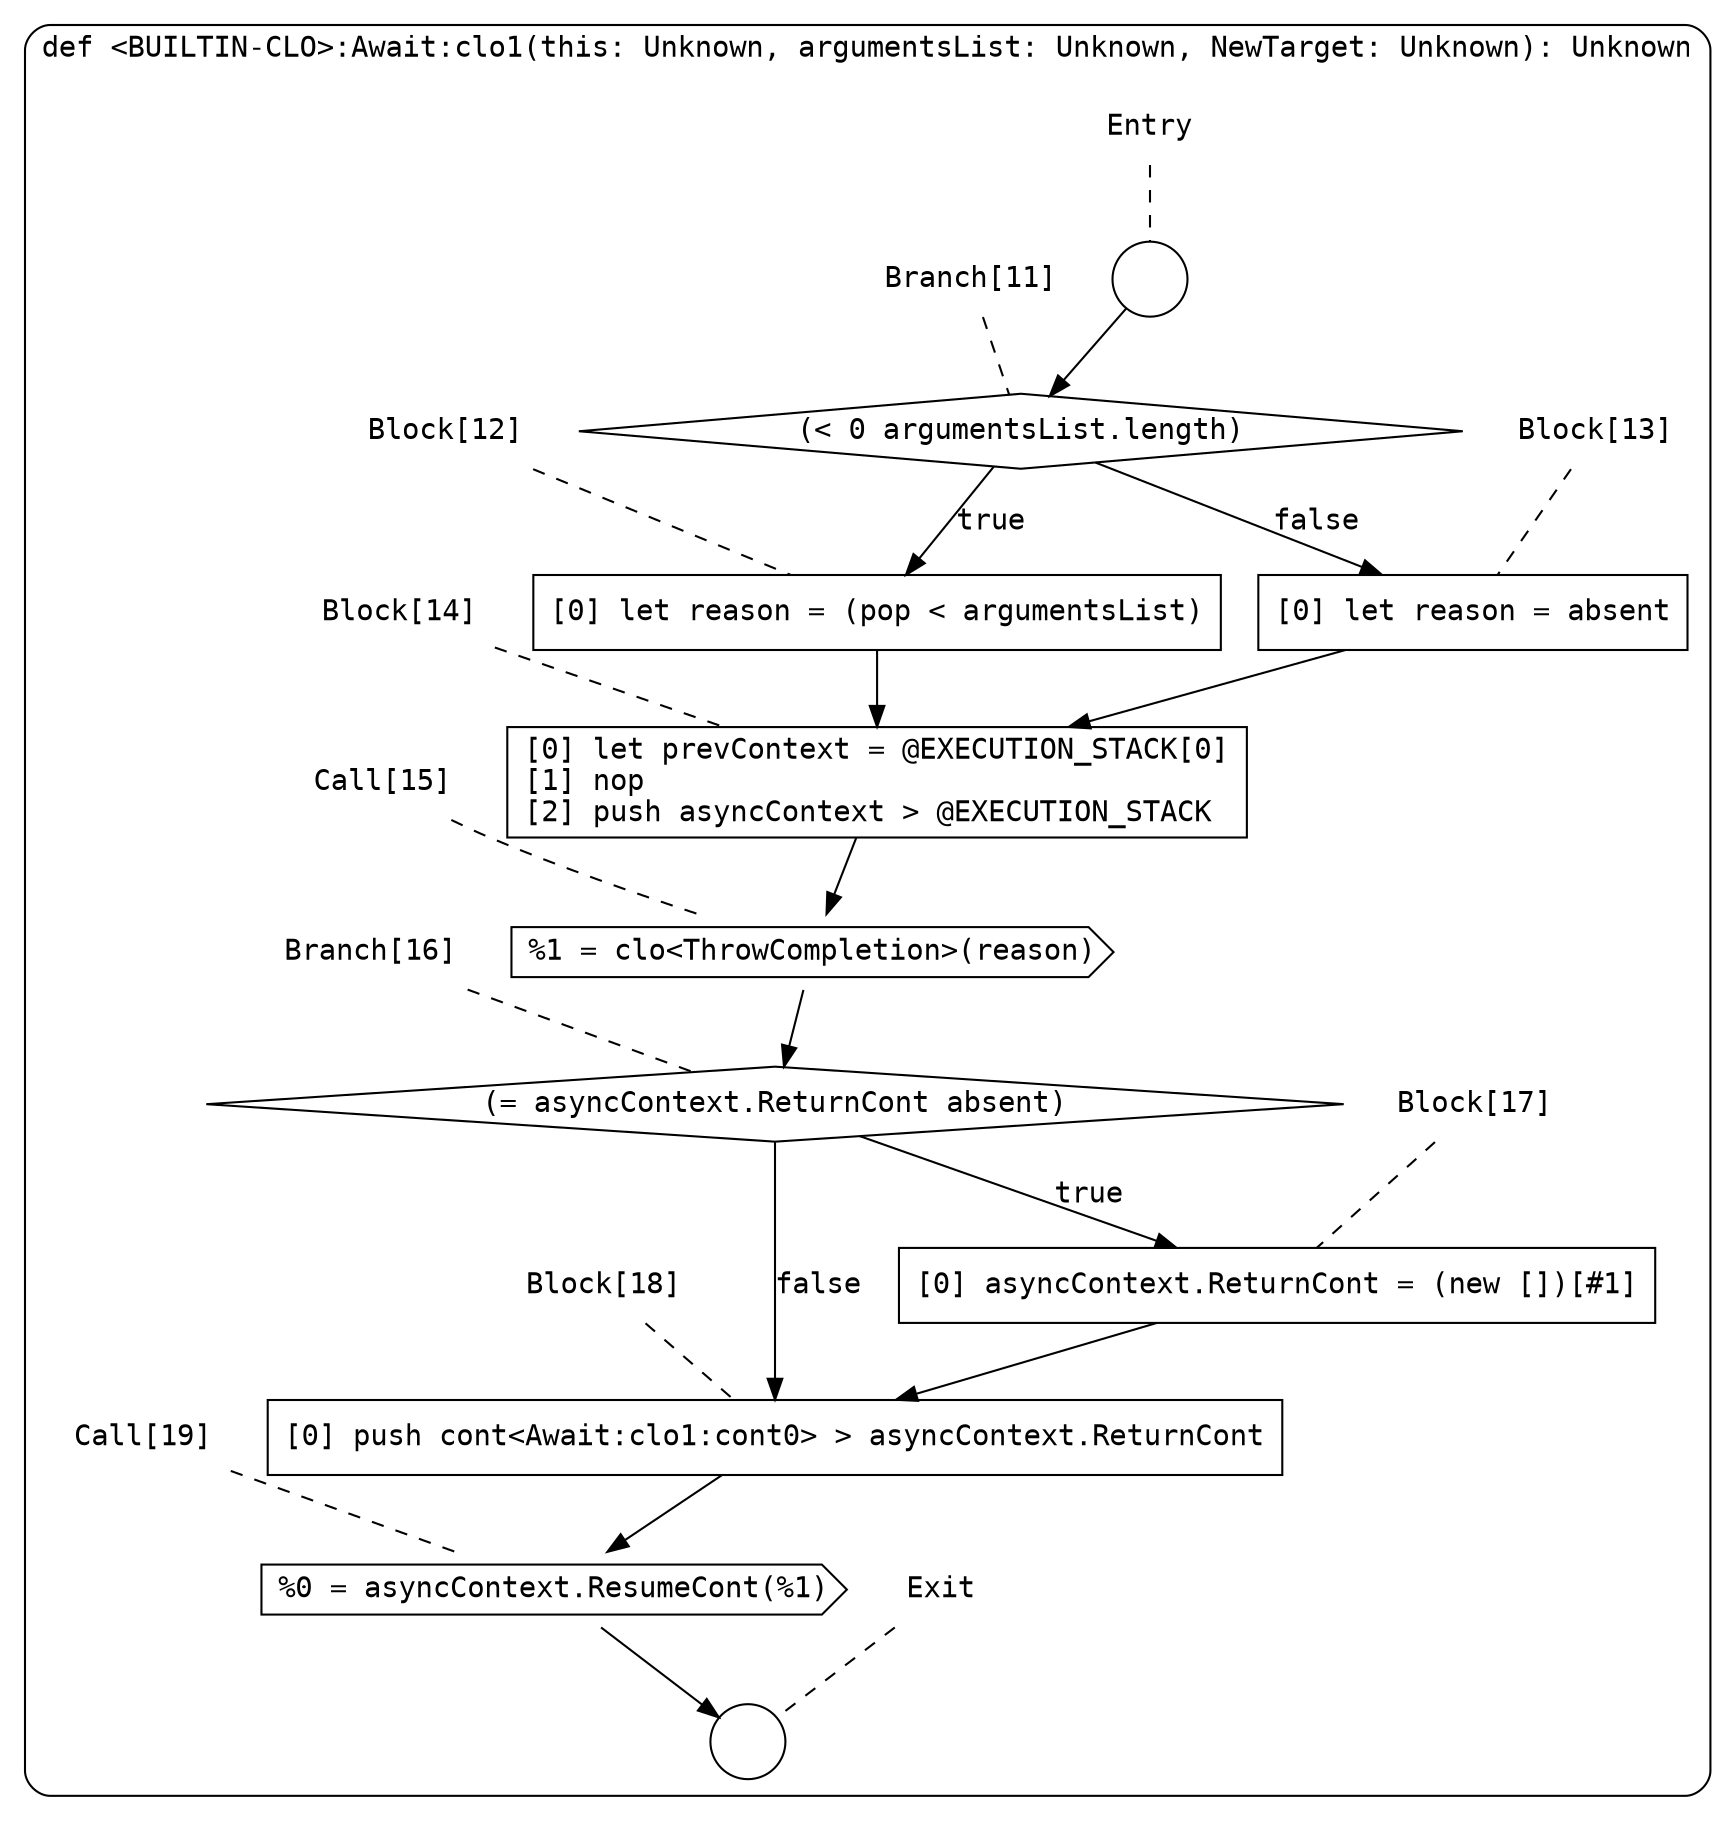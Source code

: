 digraph {
  graph [fontname = "Consolas"]
  node [fontname = "Consolas"]
  edge [fontname = "Consolas"]
  subgraph cluster3 {
    label = "def <BUILTIN-CLO>:Await:clo1(this: Unknown, argumentsList: Unknown, NewTarget: Unknown): Unknown"
    style = rounded
    cluster3_entry_name [shape=none, label=<<font color="black">Entry</font>>]
    cluster3_entry_name -> cluster3_entry [arrowhead=none, color="black", style=dashed]
    cluster3_entry [shape=circle label=" " color="black" fillcolor="white" style=filled]
    cluster3_entry -> node11 [color="black"]
    cluster3_exit_name [shape=none, label=<<font color="black">Exit</font>>]
    cluster3_exit_name -> cluster3_exit [arrowhead=none, color="black", style=dashed]
    cluster3_exit [shape=circle label=" " color="black" fillcolor="white" style=filled]
    node11_name [shape=none, label=<<font color="black">Branch[11]</font>>]
    node11_name -> node11 [arrowhead=none, color="black", style=dashed]
    node11 [shape=diamond, label=<<font color="black">(&lt; 0 argumentsList.length)</font>> color="black" fillcolor="white", style=filled]
    node11 -> node12 [label=<<font color="black">true</font>> color="black"]
    node11 -> node13 [label=<<font color="black">false</font>> color="black"]
    node12_name [shape=none, label=<<font color="black">Block[12]</font>>]
    node12_name -> node12 [arrowhead=none, color="black", style=dashed]
    node12 [shape=box, label=<<font color="black">[0] let reason = (pop &lt; argumentsList)<BR ALIGN="LEFT"/></font>> color="black" fillcolor="white", style=filled]
    node12 -> node14 [color="black"]
    node13_name [shape=none, label=<<font color="black">Block[13]</font>>]
    node13_name -> node13 [arrowhead=none, color="black", style=dashed]
    node13 [shape=box, label=<<font color="black">[0] let reason = absent<BR ALIGN="LEFT"/></font>> color="black" fillcolor="white", style=filled]
    node13 -> node14 [color="black"]
    node14_name [shape=none, label=<<font color="black">Block[14]</font>>]
    node14_name -> node14 [arrowhead=none, color="black", style=dashed]
    node14 [shape=box, label=<<font color="black">[0] let prevContext = @EXECUTION_STACK[0]<BR ALIGN="LEFT"/>[1] nop<BR ALIGN="LEFT"/>[2] push asyncContext &gt; @EXECUTION_STACK<BR ALIGN="LEFT"/></font>> color="black" fillcolor="white", style=filled]
    node14 -> node15 [color="black"]
    node15_name [shape=none, label=<<font color="black">Call[15]</font>>]
    node15_name -> node15 [arrowhead=none, color="black", style=dashed]
    node15 [shape=cds, label=<<font color="black">%1 = clo&lt;ThrowCompletion&gt;(reason)</font>> color="black" fillcolor="white", style=filled]
    node15 -> node16 [color="black"]
    node16_name [shape=none, label=<<font color="black">Branch[16]</font>>]
    node16_name -> node16 [arrowhead=none, color="black", style=dashed]
    node16 [shape=diamond, label=<<font color="black">(= asyncContext.ReturnCont absent)</font>> color="black" fillcolor="white", style=filled]
    node16 -> node17 [label=<<font color="black">true</font>> color="black"]
    node16 -> node18 [label=<<font color="black">false</font>> color="black"]
    node17_name [shape=none, label=<<font color="black">Block[17]</font>>]
    node17_name -> node17 [arrowhead=none, color="black", style=dashed]
    node17 [shape=box, label=<<font color="black">[0] asyncContext.ReturnCont = (new [])[#1]<BR ALIGN="LEFT"/></font>> color="black" fillcolor="white", style=filled]
    node17 -> node18 [color="black"]
    node18_name [shape=none, label=<<font color="black">Block[18]</font>>]
    node18_name -> node18 [arrowhead=none, color="black", style=dashed]
    node18 [shape=box, label=<<font color="black">[0] push cont&lt;Await:clo1:cont0&gt; &gt; asyncContext.ReturnCont<BR ALIGN="LEFT"/></font>> color="black" fillcolor="white", style=filled]
    node18 -> node19 [color="black"]
    node19_name [shape=none, label=<<font color="black">Call[19]</font>>]
    node19_name -> node19 [arrowhead=none, color="black", style=dashed]
    node19 [shape=cds, label=<<font color="black">%0 = asyncContext.ResumeCont(%1)</font>> color="black" fillcolor="white", style=filled]
    node19 -> cluster3_exit [color="black"]
  }
}
